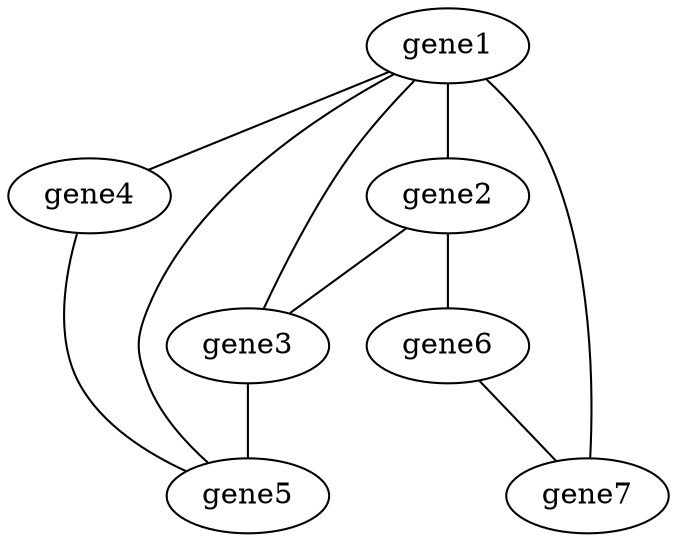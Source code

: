 strict graph "" {
gene1;
gene2;
gene3;
gene4;
gene5;
gene6;
gene7;
gene1 -- gene2 [weight="3"];
gene2 -- gene3 [weight="1"];
gene3 -- gene1 [weight="0.5"];
gene3 -- gene5 [weight="2"];
gene4 -- gene5 [weight="1"];
gene1 -- gene4 [weight="3"];
gene2 -- gene6 [weight="2"];
gene6 -- gene7 [weight="0.3"];
gene1 -- gene5 [weight="0.7"];
gene1 -- gene7 [weight="3"];
}


